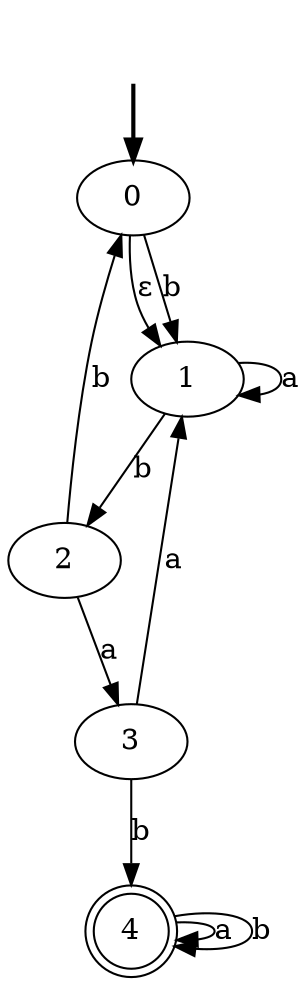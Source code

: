 digraph {
	fake [style=invisible]
	1
	4 [shape=doublecircle]
	2
	0 [root=true]
	3
	fake -> 0 [style=bold]
	0 -> 1 [label="ε"]
	0 -> 1 [label=b]
	1 -> 1 [label=a]
	1 -> 2 [label=b]
	2 -> 3 [label=a]
	2 -> 0 [label=b]
	3 -> 1 [label=a]
	3 -> 4 [label=b]
	4 -> 4 [label=a]
	4 -> 4 [label=b]
}
